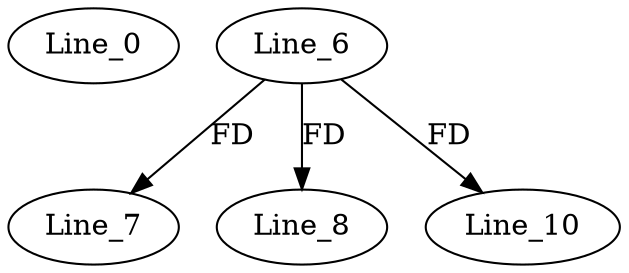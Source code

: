 digraph G {
  Line_0;
  Line_6;
  Line_7;
  Line_8;
  Line_10;
  Line_6 -> Line_7 [ label="FD" ];
  Line_6 -> Line_8 [ label="FD" ];
  Line_6 -> Line_10 [ label="FD" ];
}
